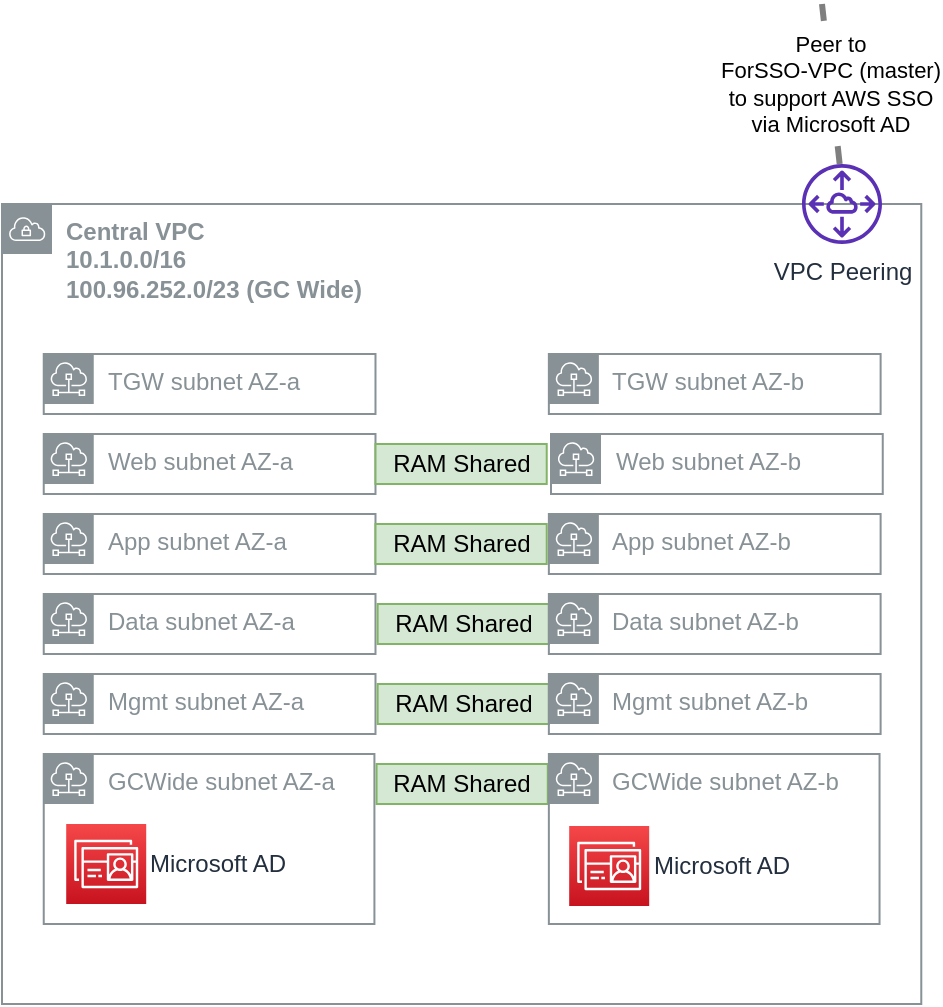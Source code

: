<mxfile version="13.3.5" type="device"><diagram id="9zonQdJWWpdaDwt-YRcn" name="Page-1"><mxGraphModel dx="256" dy="830" grid="1" gridSize="10" guides="1" tooltips="1" connect="1" arrows="1" fold="1" page="1" pageScale="1" pageWidth="850" pageHeight="1100" math="0" shadow="0"><root><mxCell id="0"/><mxCell id="1" parent="0"/><mxCell id="7KN-1kJQvvDicc3OeLc1-1" value="TGW subnet AZ-a" style="outlineConnect=0;gradientColor=none;html=1;whiteSpace=wrap;fontSize=12;fontStyle=0;shape=mxgraph.aws4.group;grIcon=mxgraph.aws4.group_subnet;strokeColor=#879196;fillColor=none;verticalAlign=top;align=left;spacingLeft=30;fontColor=#879196;dashed=0;" vertex="1" parent="1"><mxGeometry x="890.868" y="275" width="165.877" height="30" as="geometry"/></mxCell><mxCell id="7KN-1kJQvvDicc3OeLc1-2" value="Web subnet AZ-a" style="outlineConnect=0;gradientColor=none;html=1;whiteSpace=wrap;fontSize=12;fontStyle=0;shape=mxgraph.aws4.group;grIcon=mxgraph.aws4.group_subnet;strokeColor=#879196;fillColor=none;verticalAlign=top;align=left;spacingLeft=30;fontColor=#879196;dashed=0;" vertex="1" parent="1"><mxGeometry x="890.868" y="315" width="165.877" height="30" as="geometry"/></mxCell><mxCell id="7KN-1kJQvvDicc3OeLc1-3" value="App subnet AZ-a" style="outlineConnect=0;gradientColor=none;html=1;whiteSpace=wrap;fontSize=12;fontStyle=0;shape=mxgraph.aws4.group;grIcon=mxgraph.aws4.group_subnet;strokeColor=#879196;fillColor=none;verticalAlign=top;align=left;spacingLeft=30;fontColor=#879196;dashed=0;" vertex="1" parent="1"><mxGeometry x="890.868" y="355" width="165.877" height="30" as="geometry"/></mxCell><mxCell id="7KN-1kJQvvDicc3OeLc1-4" value="Data subnet AZ-a" style="outlineConnect=0;gradientColor=none;html=1;whiteSpace=wrap;fontSize=12;fontStyle=0;shape=mxgraph.aws4.group;grIcon=mxgraph.aws4.group_subnet;strokeColor=#879196;fillColor=none;verticalAlign=top;align=left;spacingLeft=30;fontColor=#879196;dashed=0;" vertex="1" parent="1"><mxGeometry x="890.868" y="395" width="165.877" height="30" as="geometry"/></mxCell><mxCell id="7KN-1kJQvvDicc3OeLc1-5" value="Mgmt subnet AZ-a" style="outlineConnect=0;gradientColor=none;html=1;whiteSpace=wrap;fontSize=12;fontStyle=0;shape=mxgraph.aws4.group;grIcon=mxgraph.aws4.group_subnet;strokeColor=#879196;fillColor=none;verticalAlign=top;align=left;spacingLeft=30;fontColor=#879196;dashed=0;" vertex="1" parent="1"><mxGeometry x="890.868" y="435" width="165.877" height="30" as="geometry"/></mxCell><mxCell id="7KN-1kJQvvDicc3OeLc1-6" value="&lt;b&gt;Central VPC&amp;nbsp;&lt;br&gt;10.1.0.0/16&lt;br&gt;100.96.252.0/23 (GC Wide)&lt;br&gt;&lt;/b&gt;" style="outlineConnect=0;gradientColor=none;html=1;whiteSpace=wrap;fontSize=12;fontStyle=0;shape=mxgraph.aws4.group;grIcon=mxgraph.aws4.group_vpc;fillColor=none;verticalAlign=top;align=left;spacingLeft=30;fontColor=#879196;dashed=0;strokeWidth=1;strokeColor=#879196;" vertex="1" parent="1"><mxGeometry x="870" y="200" width="459.64" height="400" as="geometry"/></mxCell><mxCell id="7KN-1kJQvvDicc3OeLc1-7" value="RAM Shared" style="text;html=1;strokeColor=#82b366;fillColor=#d5e8d4;align=center;verticalAlign=middle;whiteSpace=wrap;overflow=hidden;" vertex="1" parent="1"><mxGeometry x="1056.746" y="320" width="85.614" height="20" as="geometry"/></mxCell><mxCell id="7KN-1kJQvvDicc3OeLc1-8" value="RAM Shared" style="text;html=1;strokeColor=#82b366;fillColor=#d5e8d4;align=center;verticalAlign=middle;whiteSpace=wrap;overflow=hidden;" vertex="1" parent="1"><mxGeometry x="1056.746" y="360" width="85.614" height="20" as="geometry"/></mxCell><mxCell id="7KN-1kJQvvDicc3OeLc1-9" value="RAM Shared" style="text;html=1;strokeColor=#82b366;fillColor=#d5e8d4;align=center;verticalAlign=middle;whiteSpace=wrap;overflow=hidden;" vertex="1" parent="1"><mxGeometry x="1057.816" y="400" width="85.614" height="20" as="geometry"/></mxCell><mxCell id="7KN-1kJQvvDicc3OeLc1-10" value="RAM Shared" style="text;html=1;strokeColor=#82b366;fillColor=#d5e8d4;align=center;verticalAlign=middle;whiteSpace=wrap;overflow=hidden;" vertex="1" parent="1"><mxGeometry x="1057.816" y="440" width="85.614" height="20" as="geometry"/></mxCell><mxCell id="7KN-1kJQvvDicc3OeLc1-11" value="GCWide subnet AZ-a" style="outlineConnect=0;gradientColor=none;html=1;whiteSpace=wrap;fontSize=12;fontStyle=0;shape=mxgraph.aws4.group;grIcon=mxgraph.aws4.group_subnet;strokeColor=#879196;fillColor=none;verticalAlign=top;align=left;spacingLeft=30;fontColor=#879196;dashed=0;" vertex="1" parent="1"><mxGeometry x="890.868" y="475" width="165.342" height="85" as="geometry"/></mxCell><mxCell id="7KN-1kJQvvDicc3OeLc1-12" value="RAM Shared" style="text;html=1;strokeColor=#82b366;fillColor=#d5e8d4;align=center;verticalAlign=middle;whiteSpace=wrap;overflow=hidden;" vertex="1" parent="1"><mxGeometry x="1057.281" y="480" width="85.614" height="20" as="geometry"/></mxCell><mxCell id="7KN-1kJQvvDicc3OeLc1-13" value="TGW subnet AZ-b" style="outlineConnect=0;gradientColor=none;html=1;whiteSpace=wrap;fontSize=12;fontStyle=0;shape=mxgraph.aws4.group;grIcon=mxgraph.aws4.group_subnet;strokeColor=#879196;fillColor=none;verticalAlign=top;align=left;spacingLeft=30;fontColor=#879196;dashed=0;" vertex="1" parent="1"><mxGeometry x="1143.43" y="275" width="165.877" height="30" as="geometry"/></mxCell><mxCell id="7KN-1kJQvvDicc3OeLc1-14" value="Web subnet AZ-b" style="outlineConnect=0;gradientColor=none;html=1;whiteSpace=wrap;fontSize=12;fontStyle=0;shape=mxgraph.aws4.group;grIcon=mxgraph.aws4.group_subnet;strokeColor=#879196;fillColor=none;verticalAlign=top;align=left;spacingLeft=30;fontColor=#879196;dashed=0;" vertex="1" parent="1"><mxGeometry x="1144.5" y="315" width="165.877" height="30" as="geometry"/></mxCell><mxCell id="7KN-1kJQvvDicc3OeLc1-15" value="App subnet AZ-b" style="outlineConnect=0;gradientColor=none;html=1;whiteSpace=wrap;fontSize=12;fontStyle=0;shape=mxgraph.aws4.group;grIcon=mxgraph.aws4.group_subnet;strokeColor=#879196;fillColor=none;verticalAlign=top;align=left;spacingLeft=30;fontColor=#879196;dashed=0;" vertex="1" parent="1"><mxGeometry x="1143.43" y="355" width="165.877" height="30" as="geometry"/></mxCell><mxCell id="7KN-1kJQvvDicc3OeLc1-16" value="Data subnet AZ-b" style="outlineConnect=0;gradientColor=none;html=1;whiteSpace=wrap;fontSize=12;fontStyle=0;shape=mxgraph.aws4.group;grIcon=mxgraph.aws4.group_subnet;strokeColor=#879196;fillColor=none;verticalAlign=top;align=left;spacingLeft=30;fontColor=#879196;dashed=0;" vertex="1" parent="1"><mxGeometry x="1143.43" y="395" width="165.877" height="30" as="geometry"/></mxCell><mxCell id="7KN-1kJQvvDicc3OeLc1-17" value="Mgmt subnet AZ-b" style="outlineConnect=0;gradientColor=none;html=1;whiteSpace=wrap;fontSize=12;fontStyle=0;shape=mxgraph.aws4.group;grIcon=mxgraph.aws4.group_subnet;strokeColor=#879196;fillColor=none;verticalAlign=top;align=left;spacingLeft=30;fontColor=#879196;dashed=0;" vertex="1" parent="1"><mxGeometry x="1143.43" y="435" width="165.877" height="30" as="geometry"/></mxCell><mxCell id="7KN-1kJQvvDicc3OeLc1-18" value="GCWide subnet AZ-b" style="outlineConnect=0;gradientColor=none;html=1;whiteSpace=wrap;fontSize=12;fontStyle=0;shape=mxgraph.aws4.group;grIcon=mxgraph.aws4.group_subnet;strokeColor=#879196;fillColor=none;verticalAlign=top;align=left;spacingLeft=30;fontColor=#879196;dashed=0;" vertex="1" parent="1"><mxGeometry x="1143.43" y="475" width="165.342" height="85" as="geometry"/></mxCell><mxCell id="7KN-1kJQvvDicc3OeLc1-19" value="Microsoft AD" style="outlineConnect=0;fontColor=#232F3E;gradientColor=#F54749;gradientDirection=north;fillColor=#C7131F;strokeColor=#ffffff;dashed=0;verticalLabelPosition=middle;verticalAlign=middle;align=left;html=1;fontSize=12;fontStyle=0;aspect=fixed;shape=mxgraph.aws4.resourceIcon;resIcon=mxgraph.aws4.directory_service;shadow=0;labelPosition=right;" vertex="1" parent="1"><mxGeometry x="902.105" y="510" width="40" height="40" as="geometry"/></mxCell><mxCell id="7KN-1kJQvvDicc3OeLc1-20" value="Microsoft AD" style="outlineConnect=0;fontColor=#232F3E;gradientColor=#F54749;gradientDirection=north;fillColor=#C7131F;strokeColor=#ffffff;dashed=0;verticalLabelPosition=middle;verticalAlign=middle;align=left;html=1;fontSize=12;fontStyle=0;aspect=fixed;shape=mxgraph.aws4.resourceIcon;resIcon=mxgraph.aws4.directory_service;shadow=0;labelPosition=right;" vertex="1" parent="1"><mxGeometry x="1153.596" y="511" width="40" height="40" as="geometry"/></mxCell><mxCell id="7KN-1kJQvvDicc3OeLc1-21" value="VPC Peering" style="outlineConnect=0;fontColor=#232F3E;gradientColor=none;fillColor=#5A30B5;strokeColor=none;dashed=0;verticalLabelPosition=bottom;verticalAlign=top;align=center;html=1;fontSize=12;fontStyle=0;aspect=fixed;pointerEvents=1;shape=mxgraph.aws4.peering;shadow=0;labelPosition=center;" vertex="1" parent="1"><mxGeometry x="1270.0" y="180" width="40" height="40" as="geometry"/></mxCell><mxCell id="7KN-1kJQvvDicc3OeLc1-22" value="Peer to &lt;br&gt;ForSSO-VPC (master)&lt;br&gt;to support AWS SSO&lt;br&gt;via Microsoft AD" style="endArrow=none;dashed=1;html=1;strokeWidth=3;opacity=50;" edge="1" parent="1"><mxGeometry width="50" height="50" relative="1" as="geometry"><mxPoint x="1288.833" y="180" as="sourcePoint"/><mxPoint x="1280" y="100" as="targetPoint"/></mxGeometry></mxCell></root></mxGraphModel></diagram></mxfile>